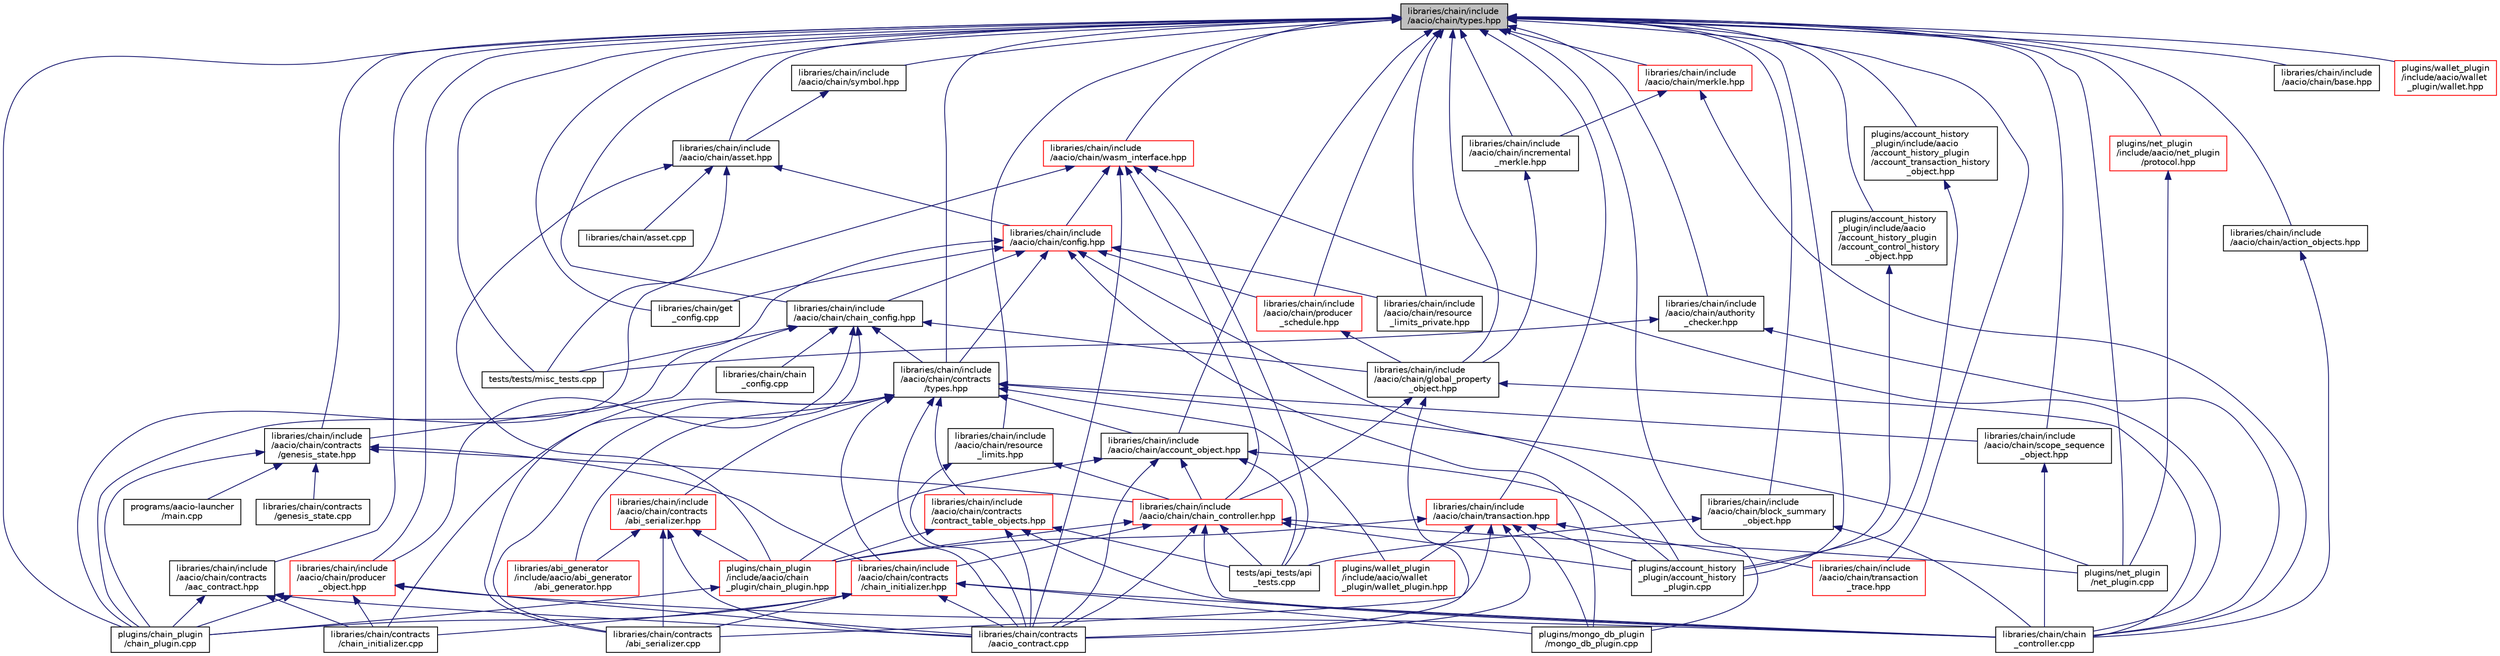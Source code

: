 digraph "libraries/chain/include/aacio/chain/types.hpp"
{
  edge [fontname="Helvetica",fontsize="10",labelfontname="Helvetica",labelfontsize="10"];
  node [fontname="Helvetica",fontsize="10",shape=record];
  Node119 [label="libraries/chain/include\l/aacio/chain/types.hpp",height=0.2,width=0.4,color="black", fillcolor="grey75", style="filled", fontcolor="black"];
  Node119 -> Node120 [dir="back",color="midnightblue",fontsize="10",style="solid",fontname="Helvetica"];
  Node120 [label="libraries/chain/get\l_config.cpp",height=0.2,width=0.4,color="black", fillcolor="white", style="filled",URL="$get__config_8cpp.html"];
  Node119 -> Node121 [dir="back",color="midnightblue",fontsize="10",style="solid",fontname="Helvetica"];
  Node121 [label="libraries/chain/include\l/aacio/chain/account_object.hpp",height=0.2,width=0.4,color="black", fillcolor="white", style="filled",URL="$account__object_8hpp.html"];
  Node121 -> Node122 [dir="back",color="midnightblue",fontsize="10",style="solid",fontname="Helvetica"];
  Node122 [label="libraries/chain/contracts\l/aacio_contract.cpp",height=0.2,width=0.4,color="black", fillcolor="white", style="filled",URL="$aacio__contract_8cpp.html"];
  Node121 -> Node123 [dir="back",color="midnightblue",fontsize="10",style="solid",fontname="Helvetica"];
  Node123 [label="libraries/chain/include\l/aacio/chain/chain_controller.hpp",height=0.2,width=0.4,color="red", fillcolor="white", style="filled",URL="$chain__controller_8hpp.html"];
  Node123 -> Node124 [dir="back",color="midnightblue",fontsize="10",style="solid",fontname="Helvetica"];
  Node124 [label="libraries/chain/chain\l_controller.cpp",height=0.2,width=0.4,color="black", fillcolor="white", style="filled",URL="$chain__controller_8cpp.html"];
  Node123 -> Node122 [dir="back",color="midnightblue",fontsize="10",style="solid",fontname="Helvetica"];
  Node123 -> Node125 [dir="back",color="midnightblue",fontsize="10",style="solid",fontname="Helvetica"];
  Node125 [label="libraries/chain/include\l/aacio/chain/contracts\l/chain_initializer.hpp",height=0.2,width=0.4,color="red", fillcolor="white", style="filled",URL="$chain__initializer_8hpp.html"];
  Node125 -> Node124 [dir="back",color="midnightblue",fontsize="10",style="solid",fontname="Helvetica"];
  Node125 -> Node122 [dir="back",color="midnightblue",fontsize="10",style="solid",fontname="Helvetica"];
  Node125 -> Node126 [dir="back",color="midnightblue",fontsize="10",style="solid",fontname="Helvetica"];
  Node126 [label="libraries/chain/contracts\l/abi_serializer.cpp",height=0.2,width=0.4,color="black", fillcolor="white", style="filled",URL="$abi__serializer_8cpp.html"];
  Node125 -> Node127 [dir="back",color="midnightblue",fontsize="10",style="solid",fontname="Helvetica"];
  Node127 [label="libraries/chain/contracts\l/chain_initializer.cpp",height=0.2,width=0.4,color="black", fillcolor="white", style="filled",URL="$chain__initializer_8cpp.html"];
  Node125 -> Node128 [dir="back",color="midnightblue",fontsize="10",style="solid",fontname="Helvetica"];
  Node128 [label="plugins/chain_plugin\l/chain_plugin.cpp",height=0.2,width=0.4,color="black", fillcolor="white", style="filled",URL="$chain__plugin_8cpp.html"];
  Node125 -> Node129 [dir="back",color="midnightblue",fontsize="10",style="solid",fontname="Helvetica"];
  Node129 [label="plugins/mongo_db_plugin\l/mongo_db_plugin.cpp",height=0.2,width=0.4,color="black", fillcolor="white", style="filled",URL="$mongo__db__plugin_8cpp.html"];
  Node123 -> Node138 [dir="back",color="midnightblue",fontsize="10",style="solid",fontname="Helvetica"];
  Node138 [label="plugins/account_history\l_plugin/account_history\l_plugin.cpp",height=0.2,width=0.4,color="black", fillcolor="white", style="filled",URL="$account__history__plugin_8cpp.html"];
  Node123 -> Node141 [dir="back",color="midnightblue",fontsize="10",style="solid",fontname="Helvetica"];
  Node141 [label="plugins/chain_plugin\l/include/aacio/chain\l_plugin/chain_plugin.hpp",height=0.2,width=0.4,color="red", fillcolor="white", style="filled",URL="$chain__plugin_8hpp.html"];
  Node141 -> Node128 [dir="back",color="midnightblue",fontsize="10",style="solid",fontname="Helvetica"];
  Node123 -> Node149 [dir="back",color="midnightblue",fontsize="10",style="solid",fontname="Helvetica"];
  Node149 [label="plugins/net_plugin\l/net_plugin.cpp",height=0.2,width=0.4,color="black", fillcolor="white", style="filled",URL="$net__plugin_8cpp.html"];
  Node123 -> Node133 [dir="back",color="midnightblue",fontsize="10",style="solid",fontname="Helvetica"];
  Node133 [label="tests/api_tests/api\l_tests.cpp",height=0.2,width=0.4,color="black", fillcolor="white", style="filled",URL="$api__tests_8cpp.html"];
  Node121 -> Node138 [dir="back",color="midnightblue",fontsize="10",style="solid",fontname="Helvetica"];
  Node121 -> Node141 [dir="back",color="midnightblue",fontsize="10",style="solid",fontname="Helvetica"];
  Node121 -> Node133 [dir="back",color="midnightblue",fontsize="10",style="solid",fontname="Helvetica"];
  Node119 -> Node155 [dir="back",color="midnightblue",fontsize="10",style="solid",fontname="Helvetica"];
  Node155 [label="libraries/chain/include\l/aacio/chain/action_objects.hpp",height=0.2,width=0.4,color="black", fillcolor="white", style="filled",URL="$action__objects_8hpp.html"];
  Node155 -> Node124 [dir="back",color="midnightblue",fontsize="10",style="solid",fontname="Helvetica"];
  Node119 -> Node156 [dir="back",color="midnightblue",fontsize="10",style="solid",fontname="Helvetica"];
  Node156 [label="libraries/chain/include\l/aacio/chain/asset.hpp",height=0.2,width=0.4,color="black", fillcolor="white", style="filled",URL="$libraries_2chain_2include_2aacio_2chain_2asset_8hpp.html"];
  Node156 -> Node157 [dir="back",color="midnightblue",fontsize="10",style="solid",fontname="Helvetica"];
  Node157 [label="libraries/chain/asset.cpp",height=0.2,width=0.4,color="black", fillcolor="white", style="filled",URL="$asset_8cpp.html"];
  Node156 -> Node158 [dir="back",color="midnightblue",fontsize="10",style="solid",fontname="Helvetica"];
  Node158 [label="libraries/chain/include\l/aacio/chain/config.hpp",height=0.2,width=0.4,color="red", fillcolor="white", style="filled",URL="$libraries_2chain_2include_2aacio_2chain_2config_8hpp.html"];
  Node158 -> Node120 [dir="back",color="midnightblue",fontsize="10",style="solid",fontname="Helvetica"];
  Node158 -> Node201 [dir="back",color="midnightblue",fontsize="10",style="solid",fontname="Helvetica"];
  Node201 [label="libraries/chain/include\l/aacio/chain/chain_config.hpp",height=0.2,width=0.4,color="black", fillcolor="white", style="filled",URL="$chain__config_8hpp.html"];
  Node201 -> Node202 [dir="back",color="midnightblue",fontsize="10",style="solid",fontname="Helvetica"];
  Node202 [label="libraries/chain/chain\l_config.cpp",height=0.2,width=0.4,color="black", fillcolor="white", style="filled",URL="$chain__config_8cpp.html"];
  Node201 -> Node126 [dir="back",color="midnightblue",fontsize="10",style="solid",fontname="Helvetica"];
  Node201 -> Node203 [dir="back",color="midnightblue",fontsize="10",style="solid",fontname="Helvetica"];
  Node203 [label="libraries/chain/include\l/aacio/chain/contracts\l/genesis_state.hpp",height=0.2,width=0.4,color="black", fillcolor="white", style="filled",URL="$genesis__state_8hpp.html"];
  Node203 -> Node204 [dir="back",color="midnightblue",fontsize="10",style="solid",fontname="Helvetica"];
  Node204 [label="libraries/chain/contracts\l/genesis_state.cpp",height=0.2,width=0.4,color="black", fillcolor="white", style="filled",URL="$genesis__state_8cpp.html"];
  Node203 -> Node123 [dir="back",color="midnightblue",fontsize="10",style="solid",fontname="Helvetica"];
  Node203 -> Node125 [dir="back",color="midnightblue",fontsize="10",style="solid",fontname="Helvetica"];
  Node203 -> Node128 [dir="back",color="midnightblue",fontsize="10",style="solid",fontname="Helvetica"];
  Node203 -> Node205 [dir="back",color="midnightblue",fontsize="10",style="solid",fontname="Helvetica"];
  Node205 [label="programs/aacio-launcher\l/main.cpp",height=0.2,width=0.4,color="black", fillcolor="white", style="filled",URL="$programs_2aacio-launcher_2main_8cpp.html",tooltip="launch testnet nodes "];
  Node201 -> Node161 [dir="back",color="midnightblue",fontsize="10",style="solid",fontname="Helvetica"];
  Node161 [label="libraries/chain/include\l/aacio/chain/contracts\l/types.hpp",height=0.2,width=0.4,color="black", fillcolor="white", style="filled",URL="$libraries_2chain_2include_2aacio_2chain_2contracts_2types_8hpp_source.html"];
  Node161 -> Node162 [dir="back",color="midnightblue",fontsize="10",style="solid",fontname="Helvetica"];
  Node162 [label="libraries/abi_generator\l/include/aacio/abi_generator\l/abi_generator.hpp",height=0.2,width=0.4,color="red", fillcolor="white", style="filled",URL="$abi__generator_8hpp_source.html"];
  Node161 -> Node122 [dir="back",color="midnightblue",fontsize="10",style="solid",fontname="Helvetica"];
  Node161 -> Node126 [dir="back",color="midnightblue",fontsize="10",style="solid",fontname="Helvetica"];
  Node161 -> Node127 [dir="back",color="midnightblue",fontsize="10",style="solid",fontname="Helvetica"];
  Node161 -> Node121 [dir="back",color="midnightblue",fontsize="10",style="solid",fontname="Helvetica"];
  Node161 -> Node163 [dir="back",color="midnightblue",fontsize="10",style="solid",fontname="Helvetica"];
  Node163 [label="libraries/chain/include\l/aacio/chain/contracts\l/abi_serializer.hpp",height=0.2,width=0.4,color="red", fillcolor="white", style="filled",URL="$abi__serializer_8hpp.html"];
  Node163 -> Node162 [dir="back",color="midnightblue",fontsize="10",style="solid",fontname="Helvetica"];
  Node163 -> Node122 [dir="back",color="midnightblue",fontsize="10",style="solid",fontname="Helvetica"];
  Node163 -> Node126 [dir="back",color="midnightblue",fontsize="10",style="solid",fontname="Helvetica"];
  Node163 -> Node141 [dir="back",color="midnightblue",fontsize="10",style="solid",fontname="Helvetica"];
  Node161 -> Node125 [dir="back",color="midnightblue",fontsize="10",style="solid",fontname="Helvetica"];
  Node161 -> Node164 [dir="back",color="midnightblue",fontsize="10",style="solid",fontname="Helvetica"];
  Node164 [label="libraries/chain/include\l/aacio/chain/contracts\l/contract_table_objects.hpp",height=0.2,width=0.4,color="red", fillcolor="white", style="filled",URL="$contract__table__objects_8hpp.html"];
  Node164 -> Node124 [dir="back",color="midnightblue",fontsize="10",style="solid",fontname="Helvetica"];
  Node164 -> Node122 [dir="back",color="midnightblue",fontsize="10",style="solid",fontname="Helvetica"];
  Node164 -> Node141 [dir="back",color="midnightblue",fontsize="10",style="solid",fontname="Helvetica"];
  Node164 -> Node133 [dir="back",color="midnightblue",fontsize="10",style="solid",fontname="Helvetica"];
  Node161 -> Node167 [dir="back",color="midnightblue",fontsize="10",style="solid",fontname="Helvetica"];
  Node167 [label="libraries/chain/include\l/aacio/chain/scope_sequence\l_object.hpp",height=0.2,width=0.4,color="black", fillcolor="white", style="filled",URL="$scope__sequence__object_8hpp.html"];
  Node167 -> Node124 [dir="back",color="midnightblue",fontsize="10",style="solid",fontname="Helvetica"];
  Node161 -> Node149 [dir="back",color="midnightblue",fontsize="10",style="solid",fontname="Helvetica"];
  Node161 -> Node168 [dir="back",color="midnightblue",fontsize="10",style="solid",fontname="Helvetica"];
  Node168 [label="plugins/wallet_plugin\l/include/aacio/wallet\l_plugin/wallet_plugin.hpp",height=0.2,width=0.4,color="red", fillcolor="white", style="filled",URL="$wallet__plugin_8hpp.html"];
  Node201 -> Node200 [dir="back",color="midnightblue",fontsize="10",style="solid",fontname="Helvetica"];
  Node200 [label="libraries/chain/include\l/aacio/chain/global_property\l_object.hpp",height=0.2,width=0.4,color="black", fillcolor="white", style="filled",URL="$global__property__object_8hpp.html"];
  Node200 -> Node124 [dir="back",color="midnightblue",fontsize="10",style="solid",fontname="Helvetica"];
  Node200 -> Node122 [dir="back",color="midnightblue",fontsize="10",style="solid",fontname="Helvetica"];
  Node200 -> Node123 [dir="back",color="midnightblue",fontsize="10",style="solid",fontname="Helvetica"];
  Node201 -> Node206 [dir="back",color="midnightblue",fontsize="10",style="solid",fontname="Helvetica"];
  Node206 [label="libraries/chain/include\l/aacio/chain/producer\l_object.hpp",height=0.2,width=0.4,color="red", fillcolor="white", style="filled",URL="$producer__object_8hpp.html"];
  Node206 -> Node124 [dir="back",color="midnightblue",fontsize="10",style="solid",fontname="Helvetica"];
  Node206 -> Node122 [dir="back",color="midnightblue",fontsize="10",style="solid",fontname="Helvetica"];
  Node206 -> Node127 [dir="back",color="midnightblue",fontsize="10",style="solid",fontname="Helvetica"];
  Node206 -> Node128 [dir="back",color="midnightblue",fontsize="10",style="solid",fontname="Helvetica"];
  Node201 -> Node135 [dir="back",color="midnightblue",fontsize="10",style="solid",fontname="Helvetica"];
  Node135 [label="tests/tests/misc_tests.cpp",height=0.2,width=0.4,color="black", fillcolor="white", style="filled",URL="$misc__tests_8cpp.html"];
  Node158 -> Node161 [dir="back",color="midnightblue",fontsize="10",style="solid",fontname="Helvetica"];
  Node158 -> Node208 [dir="back",color="midnightblue",fontsize="10",style="solid",fontname="Helvetica"];
  Node208 [label="libraries/chain/include\l/aacio/chain/producer\l_schedule.hpp",height=0.2,width=0.4,color="red", fillcolor="white", style="filled",URL="$libraries_2chain_2include_2aacio_2chain_2producer__schedule_8hpp_source.html"];
  Node208 -> Node200 [dir="back",color="midnightblue",fontsize="10",style="solid",fontname="Helvetica"];
  Node158 -> Node209 [dir="back",color="midnightblue",fontsize="10",style="solid",fontname="Helvetica"];
  Node209 [label="libraries/chain/include\l/aacio/chain/resource\l_limits_private.hpp",height=0.2,width=0.4,color="black", fillcolor="white", style="filled",URL="$resource__limits__private_8hpp_source.html"];
  Node158 -> Node138 [dir="back",color="midnightblue",fontsize="10",style="solid",fontname="Helvetica"];
  Node158 -> Node128 [dir="back",color="midnightblue",fontsize="10",style="solid",fontname="Helvetica"];
  Node158 -> Node129 [dir="back",color="midnightblue",fontsize="10",style="solid",fontname="Helvetica"];
  Node156 -> Node141 [dir="back",color="midnightblue",fontsize="10",style="solid",fontname="Helvetica"];
  Node156 -> Node135 [dir="back",color="midnightblue",fontsize="10",style="solid",fontname="Helvetica"];
  Node119 -> Node160 [dir="back",color="midnightblue",fontsize="10",style="solid",fontname="Helvetica"];
  Node160 [label="libraries/chain/include\l/aacio/chain/authority\l_checker.hpp",height=0.2,width=0.4,color="black", fillcolor="white", style="filled",URL="$authority__checker_8hpp.html"];
  Node160 -> Node124 [dir="back",color="midnightblue",fontsize="10",style="solid",fontname="Helvetica"];
  Node160 -> Node135 [dir="back",color="midnightblue",fontsize="10",style="solid",fontname="Helvetica"];
  Node119 -> Node210 [dir="back",color="midnightblue",fontsize="10",style="solid",fontname="Helvetica"];
  Node210 [label="libraries/chain/include\l/aacio/chain/base.hpp",height=0.2,width=0.4,color="black", fillcolor="white", style="filled",URL="$chain_2include_2aacio_2chain_2base_8hpp.html"];
  Node119 -> Node211 [dir="back",color="midnightblue",fontsize="10",style="solid",fontname="Helvetica"];
  Node211 [label="libraries/chain/include\l/aacio/chain/block_summary\l_object.hpp",height=0.2,width=0.4,color="black", fillcolor="white", style="filled",URL="$block__summary__object_8hpp.html"];
  Node211 -> Node124 [dir="back",color="midnightblue",fontsize="10",style="solid",fontname="Helvetica"];
  Node211 -> Node133 [dir="back",color="midnightblue",fontsize="10",style="solid",fontname="Helvetica"];
  Node119 -> Node201 [dir="back",color="midnightblue",fontsize="10",style="solid",fontname="Helvetica"];
  Node119 -> Node166 [dir="back",color="midnightblue",fontsize="10",style="solid",fontname="Helvetica"];
  Node166 [label="libraries/chain/include\l/aacio/chain/contracts\l/aac_contract.hpp",height=0.2,width=0.4,color="black", fillcolor="white", style="filled",URL="$aac__contract_8hpp.html"];
  Node166 -> Node122 [dir="back",color="midnightblue",fontsize="10",style="solid",fontname="Helvetica"];
  Node166 -> Node127 [dir="back",color="midnightblue",fontsize="10",style="solid",fontname="Helvetica"];
  Node166 -> Node128 [dir="back",color="midnightblue",fontsize="10",style="solid",fontname="Helvetica"];
  Node119 -> Node203 [dir="back",color="midnightblue",fontsize="10",style="solid",fontname="Helvetica"];
  Node119 -> Node161 [dir="back",color="midnightblue",fontsize="10",style="solid",fontname="Helvetica"];
  Node119 -> Node200 [dir="back",color="midnightblue",fontsize="10",style="solid",fontname="Helvetica"];
  Node119 -> Node212 [dir="back",color="midnightblue",fontsize="10",style="solid",fontname="Helvetica"];
  Node212 [label="libraries/chain/include\l/aacio/chain/incremental\l_merkle.hpp",height=0.2,width=0.4,color="black", fillcolor="white", style="filled",URL="$incremental__merkle_8hpp_source.html"];
  Node212 -> Node200 [dir="back",color="midnightblue",fontsize="10",style="solid",fontname="Helvetica"];
  Node119 -> Node213 [dir="back",color="midnightblue",fontsize="10",style="solid",fontname="Helvetica"];
  Node213 [label="libraries/chain/include\l/aacio/chain/merkle.hpp",height=0.2,width=0.4,color="red", fillcolor="white", style="filled",URL="$merkle_8hpp_source.html"];
  Node213 -> Node124 [dir="back",color="midnightblue",fontsize="10",style="solid",fontname="Helvetica"];
  Node213 -> Node212 [dir="back",color="midnightblue",fontsize="10",style="solid",fontname="Helvetica"];
  Node119 -> Node206 [dir="back",color="midnightblue",fontsize="10",style="solid",fontname="Helvetica"];
  Node119 -> Node208 [dir="back",color="midnightblue",fontsize="10",style="solid",fontname="Helvetica"];
  Node119 -> Node188 [dir="back",color="midnightblue",fontsize="10",style="solid",fontname="Helvetica"];
  Node188 [label="libraries/chain/include\l/aacio/chain/resource\l_limits.hpp",height=0.2,width=0.4,color="black", fillcolor="white", style="filled",URL="$resource__limits_8hpp_source.html"];
  Node188 -> Node122 [dir="back",color="midnightblue",fontsize="10",style="solid",fontname="Helvetica"];
  Node188 -> Node123 [dir="back",color="midnightblue",fontsize="10",style="solid",fontname="Helvetica"];
  Node119 -> Node209 [dir="back",color="midnightblue",fontsize="10",style="solid",fontname="Helvetica"];
  Node119 -> Node167 [dir="back",color="midnightblue",fontsize="10",style="solid",fontname="Helvetica"];
  Node119 -> Node214 [dir="back",color="midnightblue",fontsize="10",style="solid",fontname="Helvetica"];
  Node214 [label="libraries/chain/include\l/aacio/chain/symbol.hpp",height=0.2,width=0.4,color="black", fillcolor="white", style="filled",URL="$symbol_8hpp.html"];
  Node214 -> Node156 [dir="back",color="midnightblue",fontsize="10",style="solid",fontname="Helvetica"];
  Node119 -> Node215 [dir="back",color="midnightblue",fontsize="10",style="solid",fontname="Helvetica"];
  Node215 [label="libraries/chain/include\l/aacio/chain/transaction.hpp",height=0.2,width=0.4,color="red", fillcolor="white", style="filled",URL="$libraries_2chain_2include_2aacio_2chain_2transaction_8hpp.html"];
  Node215 -> Node122 [dir="back",color="midnightblue",fontsize="10",style="solid",fontname="Helvetica"];
  Node215 -> Node126 [dir="back",color="midnightblue",fontsize="10",style="solid",fontname="Helvetica"];
  Node215 -> Node198 [dir="back",color="midnightblue",fontsize="10",style="solid",fontname="Helvetica"];
  Node198 [label="libraries/chain/include\l/aacio/chain/transaction\l_trace.hpp",height=0.2,width=0.4,color="red", fillcolor="white", style="filled",URL="$transaction__trace_8hpp.html"];
  Node215 -> Node138 [dir="back",color="midnightblue",fontsize="10",style="solid",fontname="Helvetica"];
  Node215 -> Node141 [dir="back",color="midnightblue",fontsize="10",style="solid",fontname="Helvetica"];
  Node215 -> Node129 [dir="back",color="midnightblue",fontsize="10",style="solid",fontname="Helvetica"];
  Node215 -> Node168 [dir="back",color="midnightblue",fontsize="10",style="solid",fontname="Helvetica"];
  Node119 -> Node198 [dir="back",color="midnightblue",fontsize="10",style="solid",fontname="Helvetica"];
  Node119 -> Node220 [dir="back",color="midnightblue",fontsize="10",style="solid",fontname="Helvetica"];
  Node220 [label="libraries/chain/include\l/aacio/chain/wasm_interface.hpp",height=0.2,width=0.4,color="red", fillcolor="white", style="filled",URL="$wasm__interface_8hpp_source.html"];
  Node220 -> Node124 [dir="back",color="midnightblue",fontsize="10",style="solid",fontname="Helvetica"];
  Node220 -> Node122 [dir="back",color="midnightblue",fontsize="10",style="solid",fontname="Helvetica"];
  Node220 -> Node123 [dir="back",color="midnightblue",fontsize="10",style="solid",fontname="Helvetica"];
  Node220 -> Node158 [dir="back",color="midnightblue",fontsize="10",style="solid",fontname="Helvetica"];
  Node220 -> Node128 [dir="back",color="midnightblue",fontsize="10",style="solid",fontname="Helvetica"];
  Node220 -> Node133 [dir="back",color="midnightblue",fontsize="10",style="solid",fontname="Helvetica"];
  Node119 -> Node138 [dir="back",color="midnightblue",fontsize="10",style="solid",fontname="Helvetica"];
  Node119 -> Node224 [dir="back",color="midnightblue",fontsize="10",style="solid",fontname="Helvetica"];
  Node224 [label="plugins/account_history\l_plugin/include/aacio\l/account_history_plugin\l/account_control_history\l_object.hpp",height=0.2,width=0.4,color="black", fillcolor="white", style="filled",URL="$account__control__history__object_8hpp.html"];
  Node224 -> Node138 [dir="back",color="midnightblue",fontsize="10",style="solid",fontname="Helvetica"];
  Node119 -> Node225 [dir="back",color="midnightblue",fontsize="10",style="solid",fontname="Helvetica"];
  Node225 [label="plugins/account_history\l_plugin/include/aacio\l/account_history_plugin\l/account_transaction_history\l_object.hpp",height=0.2,width=0.4,color="black", fillcolor="white", style="filled",URL="$account__transaction__history__object_8hpp.html"];
  Node225 -> Node138 [dir="back",color="midnightblue",fontsize="10",style="solid",fontname="Helvetica"];
  Node119 -> Node128 [dir="back",color="midnightblue",fontsize="10",style="solid",fontname="Helvetica"];
  Node119 -> Node129 [dir="back",color="midnightblue",fontsize="10",style="solid",fontname="Helvetica"];
  Node119 -> Node199 [dir="back",color="midnightblue",fontsize="10",style="solid",fontname="Helvetica"];
  Node199 [label="plugins/net_plugin\l/include/aacio/net_plugin\l/protocol.hpp",height=0.2,width=0.4,color="red", fillcolor="white", style="filled",URL="$plugins_2net__plugin_2include_2aacio_2net__plugin_2protocol_8hpp.html"];
  Node199 -> Node149 [dir="back",color="midnightblue",fontsize="10",style="solid",fontname="Helvetica"];
  Node119 -> Node149 [dir="back",color="midnightblue",fontsize="10",style="solid",fontname="Helvetica"];
  Node119 -> Node226 [dir="back",color="midnightblue",fontsize="10",style="solid",fontname="Helvetica"];
  Node226 [label="plugins/wallet_plugin\l/include/aacio/wallet\l_plugin/wallet.hpp",height=0.2,width=0.4,color="red", fillcolor="white", style="filled",URL="$wallet_8hpp.html"];
  Node119 -> Node135 [dir="back",color="midnightblue",fontsize="10",style="solid",fontname="Helvetica"];
}
